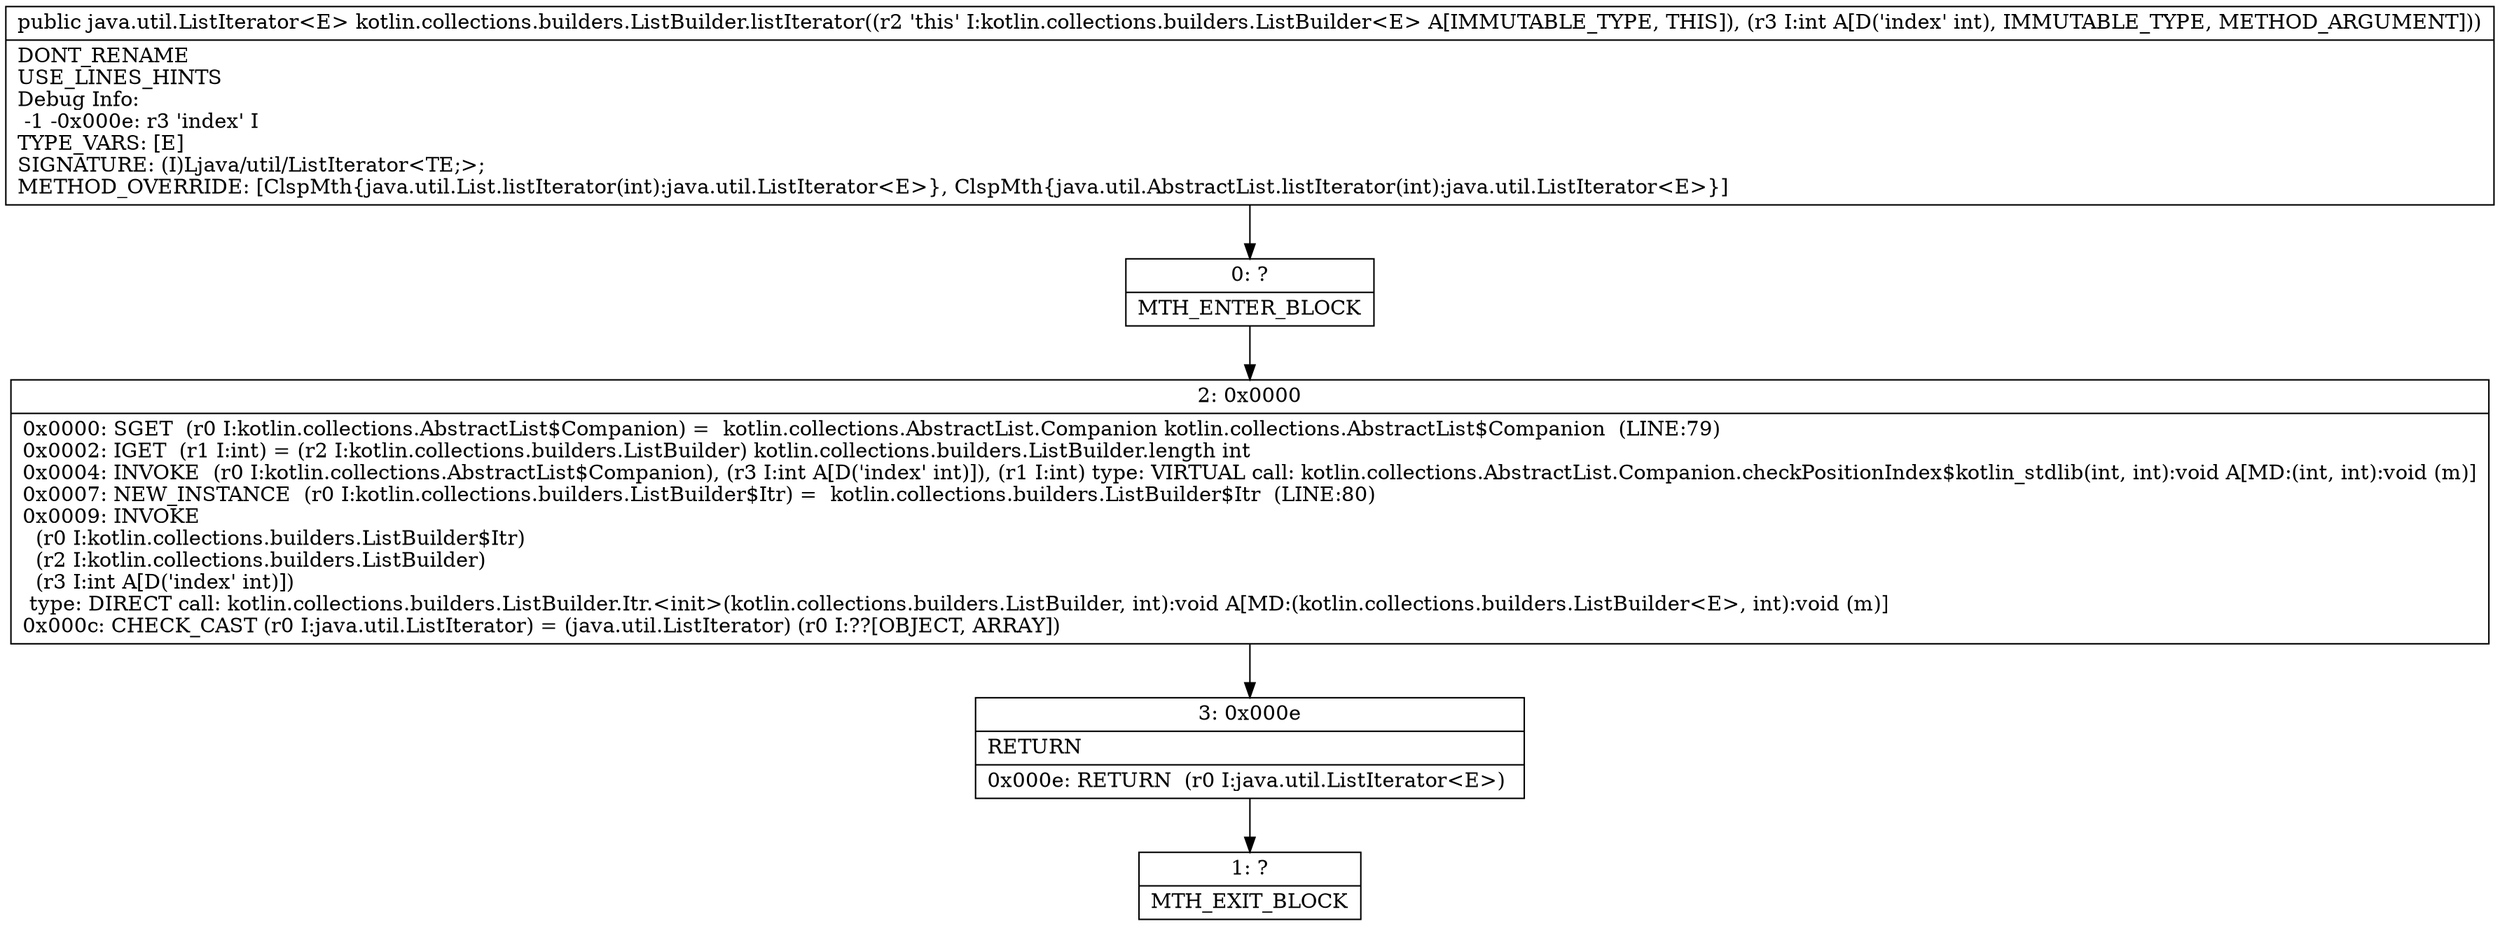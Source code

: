 digraph "CFG forkotlin.collections.builders.ListBuilder.listIterator(I)Ljava\/util\/ListIterator;" {
Node_0 [shape=record,label="{0\:\ ?|MTH_ENTER_BLOCK\l}"];
Node_2 [shape=record,label="{2\:\ 0x0000|0x0000: SGET  (r0 I:kotlin.collections.AbstractList$Companion) =  kotlin.collections.AbstractList.Companion kotlin.collections.AbstractList$Companion  (LINE:79)\l0x0002: IGET  (r1 I:int) = (r2 I:kotlin.collections.builders.ListBuilder) kotlin.collections.builders.ListBuilder.length int \l0x0004: INVOKE  (r0 I:kotlin.collections.AbstractList$Companion), (r3 I:int A[D('index' int)]), (r1 I:int) type: VIRTUAL call: kotlin.collections.AbstractList.Companion.checkPositionIndex$kotlin_stdlib(int, int):void A[MD:(int, int):void (m)]\l0x0007: NEW_INSTANCE  (r0 I:kotlin.collections.builders.ListBuilder$Itr) =  kotlin.collections.builders.ListBuilder$Itr  (LINE:80)\l0x0009: INVOKE  \l  (r0 I:kotlin.collections.builders.ListBuilder$Itr)\l  (r2 I:kotlin.collections.builders.ListBuilder)\l  (r3 I:int A[D('index' int)])\l type: DIRECT call: kotlin.collections.builders.ListBuilder.Itr.\<init\>(kotlin.collections.builders.ListBuilder, int):void A[MD:(kotlin.collections.builders.ListBuilder\<E\>, int):void (m)]\l0x000c: CHECK_CAST (r0 I:java.util.ListIterator) = (java.util.ListIterator) (r0 I:??[OBJECT, ARRAY]) \l}"];
Node_3 [shape=record,label="{3\:\ 0x000e|RETURN\l|0x000e: RETURN  (r0 I:java.util.ListIterator\<E\>) \l}"];
Node_1 [shape=record,label="{1\:\ ?|MTH_EXIT_BLOCK\l}"];
MethodNode[shape=record,label="{public java.util.ListIterator\<E\> kotlin.collections.builders.ListBuilder.listIterator((r2 'this' I:kotlin.collections.builders.ListBuilder\<E\> A[IMMUTABLE_TYPE, THIS]), (r3 I:int A[D('index' int), IMMUTABLE_TYPE, METHOD_ARGUMENT]))  | DONT_RENAME\lUSE_LINES_HINTS\lDebug Info:\l  \-1 \-0x000e: r3 'index' I\lTYPE_VARS: [E]\lSIGNATURE: (I)Ljava\/util\/ListIterator\<TE;\>;\lMETHOD_OVERRIDE: [ClspMth\{java.util.List.listIterator(int):java.util.ListIterator\<E\>\}, ClspMth\{java.util.AbstractList.listIterator(int):java.util.ListIterator\<E\>\}]\l}"];
MethodNode -> Node_0;Node_0 -> Node_2;
Node_2 -> Node_3;
Node_3 -> Node_1;
}


